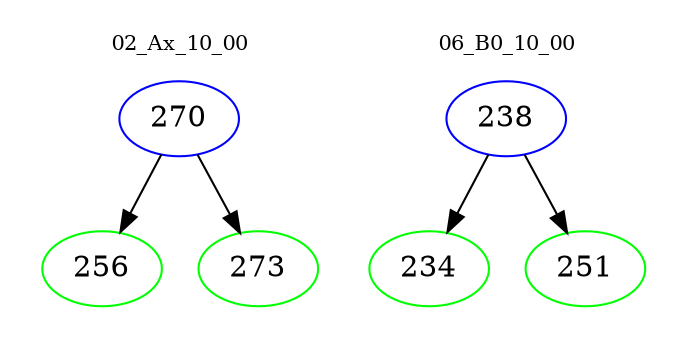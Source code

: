 digraph{
subgraph cluster_0 {
color = white
label = "02_Ax_10_00";
fontsize=10;
T0_270 [label="270", color="blue"]
T0_270 -> T0_256 [color="black"]
T0_256 [label="256", color="green"]
T0_270 -> T0_273 [color="black"]
T0_273 [label="273", color="green"]
}
subgraph cluster_1 {
color = white
label = "06_B0_10_00";
fontsize=10;
T1_238 [label="238", color="blue"]
T1_238 -> T1_234 [color="black"]
T1_234 [label="234", color="green"]
T1_238 -> T1_251 [color="black"]
T1_251 [label="251", color="green"]
}
}
